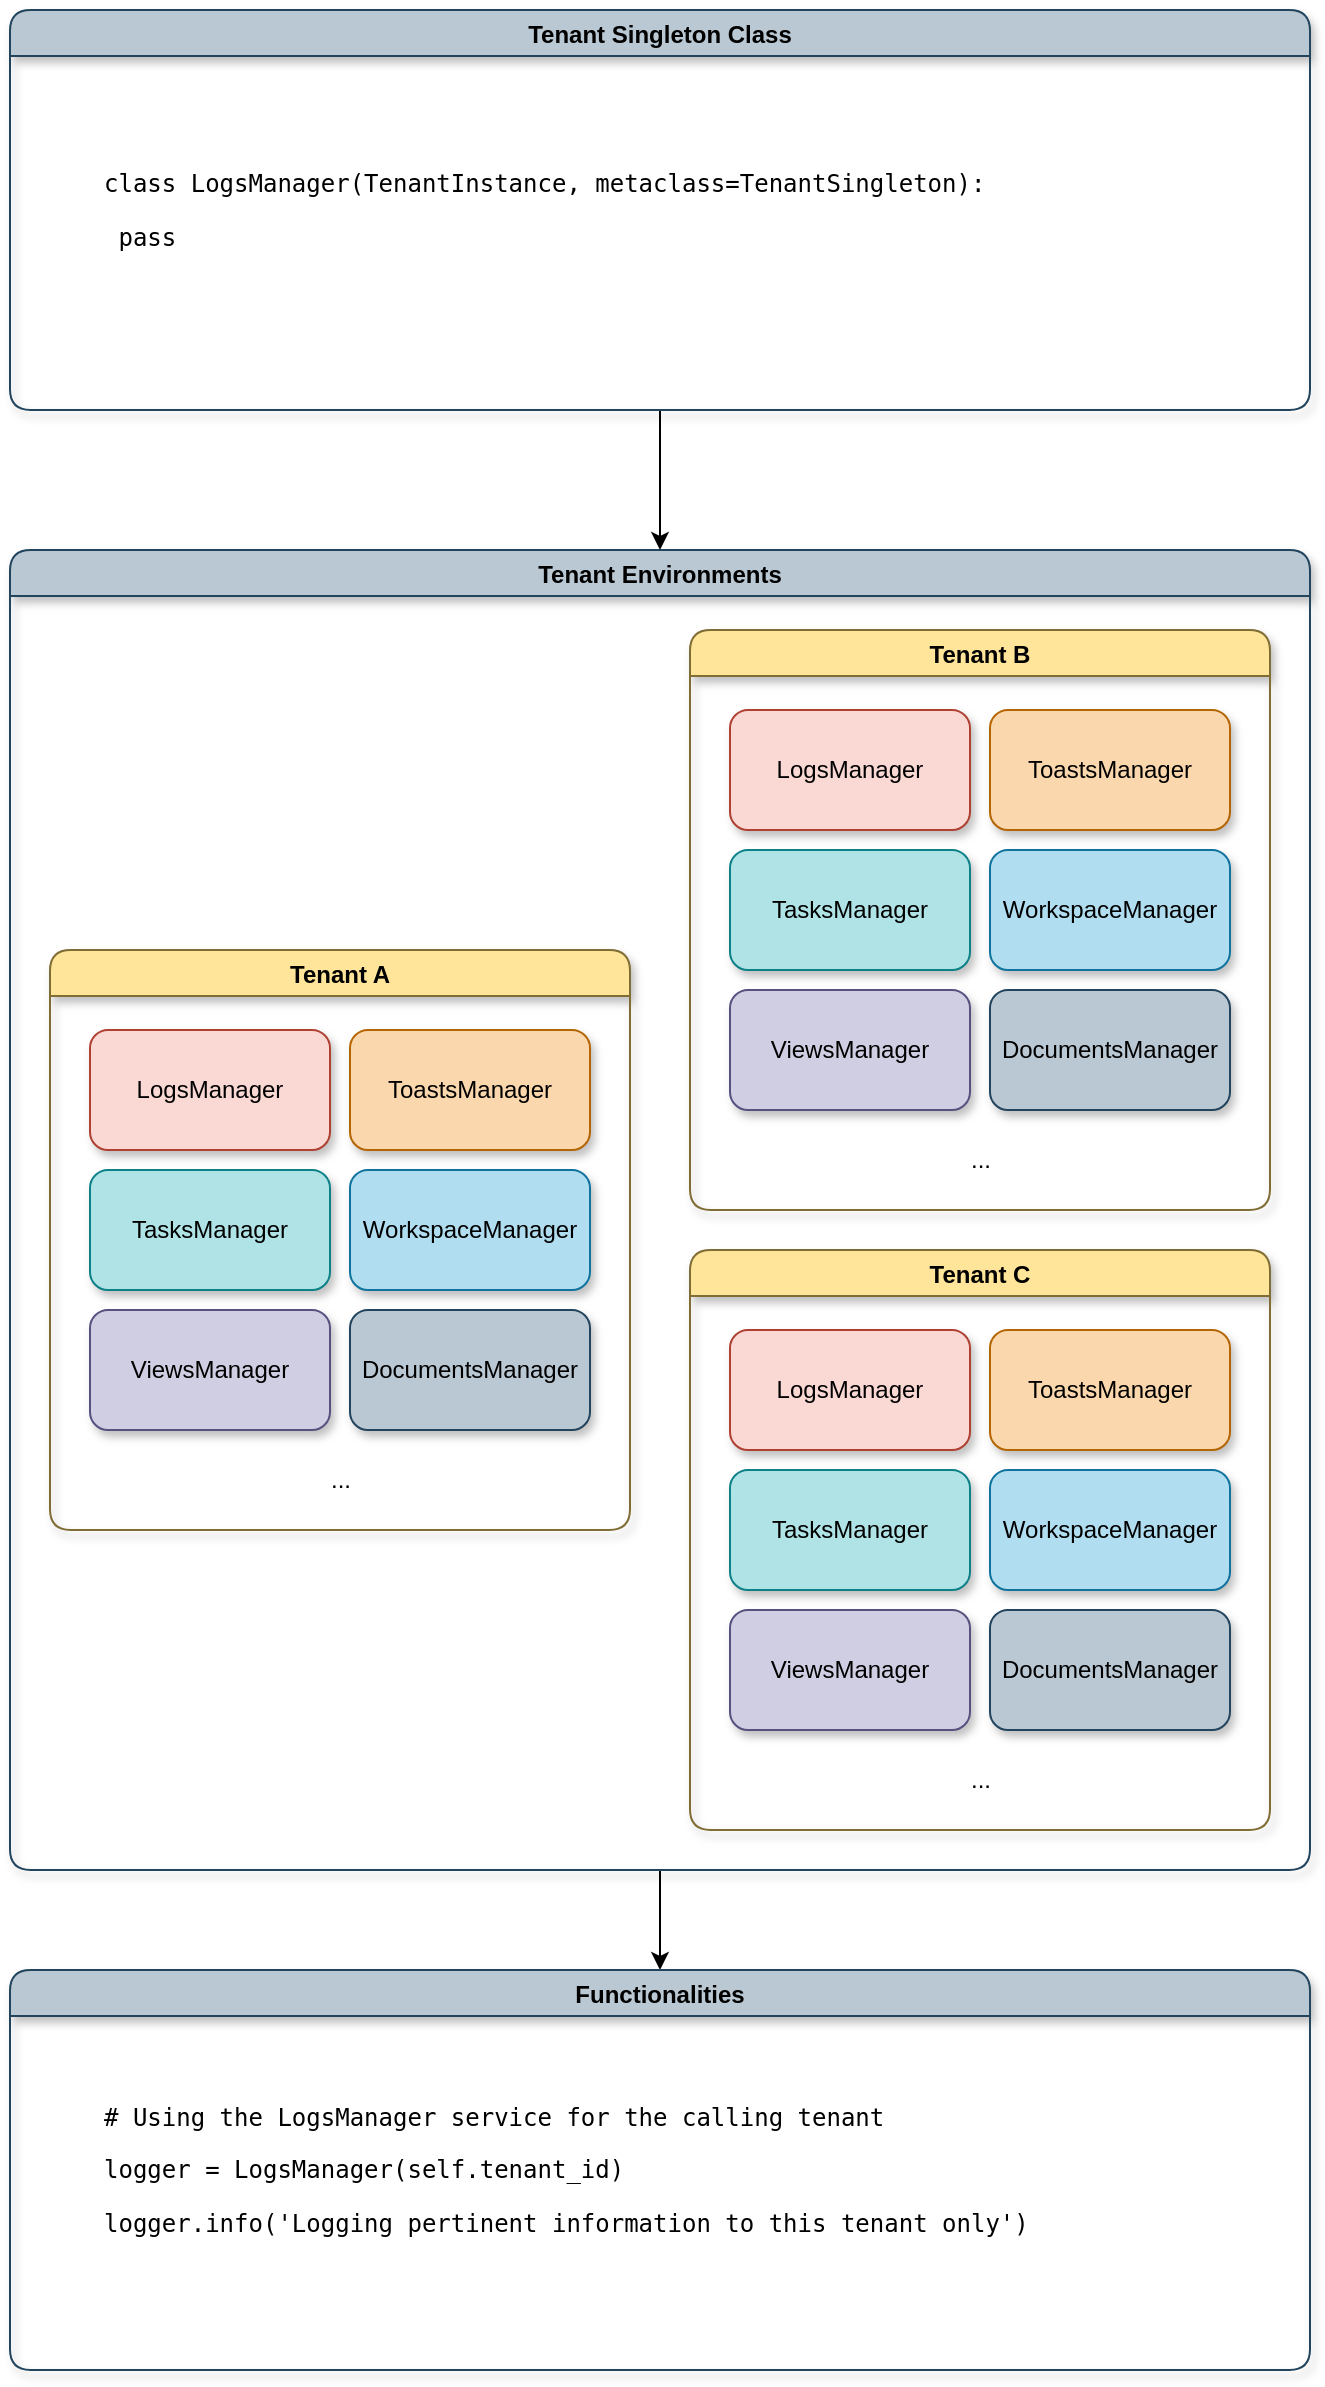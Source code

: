 <mxfile version="20.2.3" type="github">
  <diagram id="64DuCIQcL4uZSUzE0FqQ" name="Page-1">
    <mxGraphModel dx="1454" dy="1026" grid="1" gridSize="10" guides="1" tooltips="1" connect="1" arrows="1" fold="1" page="1" pageScale="1" pageWidth="850" pageHeight="1100" math="0" shadow="0">
      <root>
        <mxCell id="0" />
        <mxCell id="1" parent="0" />
        <mxCell id="dCPXczHfRvb9AmBlDA_u-33" style="edgeStyle=orthogonalEdgeStyle;rounded=0;orthogonalLoop=1;jettySize=auto;html=1;exitX=0.5;exitY=1;exitDx=0;exitDy=0;entryX=0.5;entryY=0;entryDx=0;entryDy=0;startArrow=none;startFill=0;endArrow=classic;endFill=1;" edge="1" parent="1" source="dCPXczHfRvb9AmBlDA_u-29" target="dCPXczHfRvb9AmBlDA_u-30">
          <mxGeometry relative="1" as="geometry" />
        </mxCell>
        <mxCell id="dCPXczHfRvb9AmBlDA_u-29" value="Tenant Environments" style="swimlane;rounded=1;shadow=1;glass=0;strokeColor=#23445d;fillColor=#bac8d3;" vertex="1" parent="1">
          <mxGeometry x="40" y="300" width="650" height="660" as="geometry" />
        </mxCell>
        <mxCell id="dCPXczHfRvb9AmBlDA_u-1" value="Tenant A" style="swimlane;rounded=1;shadow=1;glass=0;strokeColor=#806d33;fillColor=#FFE599;gradientColor=none;" vertex="1" parent="dCPXczHfRvb9AmBlDA_u-29">
          <mxGeometry x="20" y="200" width="290" height="290" as="geometry" />
        </mxCell>
        <mxCell id="dCPXczHfRvb9AmBlDA_u-4" value="ToastsManager" style="rounded=1;whiteSpace=wrap;html=1;shadow=1;glass=0;strokeColor=#b46504;fillColor=#fad7ac;" vertex="1" parent="dCPXczHfRvb9AmBlDA_u-1">
          <mxGeometry x="150" y="40" width="120" height="60" as="geometry" />
        </mxCell>
        <mxCell id="dCPXczHfRvb9AmBlDA_u-5" value="TasksManager" style="rounded=1;whiteSpace=wrap;html=1;shadow=1;glass=0;strokeColor=#0e8088;fillColor=#b0e3e6;" vertex="1" parent="dCPXczHfRvb9AmBlDA_u-1">
          <mxGeometry x="20" y="110" width="120" height="60" as="geometry" />
        </mxCell>
        <mxCell id="dCPXczHfRvb9AmBlDA_u-6" value="WorkspaceManager" style="rounded=1;whiteSpace=wrap;html=1;shadow=1;glass=0;strokeColor=#10739e;fillColor=#b1ddf0;" vertex="1" parent="dCPXczHfRvb9AmBlDA_u-1">
          <mxGeometry x="150" y="110" width="120" height="60" as="geometry" />
        </mxCell>
        <mxCell id="dCPXczHfRvb9AmBlDA_u-7" value="ViewsManager" style="rounded=1;whiteSpace=wrap;html=1;shadow=1;glass=0;strokeColor=#56517e;fillColor=#d0cee2;" vertex="1" parent="dCPXczHfRvb9AmBlDA_u-1">
          <mxGeometry x="20" y="180" width="120" height="60" as="geometry" />
        </mxCell>
        <mxCell id="dCPXczHfRvb9AmBlDA_u-8" value="DocumentsManager" style="rounded=1;whiteSpace=wrap;html=1;shadow=1;glass=0;strokeColor=#23445d;fillColor=#bac8d3;" vertex="1" parent="dCPXczHfRvb9AmBlDA_u-1">
          <mxGeometry x="150" y="180" width="120" height="60" as="geometry" />
        </mxCell>
        <mxCell id="dCPXczHfRvb9AmBlDA_u-3" value="LogsManager" style="rounded=1;whiteSpace=wrap;html=1;shadow=1;glass=0;strokeColor=#ae4132;fillColor=#fad9d5;" vertex="1" parent="dCPXczHfRvb9AmBlDA_u-1">
          <mxGeometry x="20" y="40" width="120" height="60" as="geometry" />
        </mxCell>
        <mxCell id="dCPXczHfRvb9AmBlDA_u-9" value="..." style="text;html=1;align=center;verticalAlign=middle;resizable=0;points=[];autosize=1;strokeColor=none;fillColor=none;" vertex="1" parent="dCPXczHfRvb9AmBlDA_u-1">
          <mxGeometry x="130" y="250" width="30" height="30" as="geometry" />
        </mxCell>
        <mxCell id="dCPXczHfRvb9AmBlDA_u-19" value="Tenant C" style="swimlane;rounded=1;shadow=1;glass=0;strokeColor=#806d33;fillColor=#FFE599;gradientColor=none;" vertex="1" parent="dCPXczHfRvb9AmBlDA_u-29">
          <mxGeometry x="340" y="350" width="290" height="290" as="geometry" />
        </mxCell>
        <mxCell id="dCPXczHfRvb9AmBlDA_u-20" value="ToastsManager" style="rounded=1;whiteSpace=wrap;html=1;shadow=1;glass=0;strokeColor=#b46504;fillColor=#fad7ac;" vertex="1" parent="dCPXczHfRvb9AmBlDA_u-19">
          <mxGeometry x="150" y="40" width="120" height="60" as="geometry" />
        </mxCell>
        <mxCell id="dCPXczHfRvb9AmBlDA_u-21" value="TasksManager" style="rounded=1;whiteSpace=wrap;html=1;shadow=1;glass=0;strokeColor=#0e8088;fillColor=#b0e3e6;" vertex="1" parent="dCPXczHfRvb9AmBlDA_u-19">
          <mxGeometry x="20" y="110" width="120" height="60" as="geometry" />
        </mxCell>
        <mxCell id="dCPXczHfRvb9AmBlDA_u-22" value="WorkspaceManager" style="rounded=1;whiteSpace=wrap;html=1;shadow=1;glass=0;strokeColor=#10739e;fillColor=#b1ddf0;" vertex="1" parent="dCPXczHfRvb9AmBlDA_u-19">
          <mxGeometry x="150" y="110" width="120" height="60" as="geometry" />
        </mxCell>
        <mxCell id="dCPXczHfRvb9AmBlDA_u-23" value="ViewsManager" style="rounded=1;whiteSpace=wrap;html=1;shadow=1;glass=0;strokeColor=#56517e;fillColor=#d0cee2;" vertex="1" parent="dCPXczHfRvb9AmBlDA_u-19">
          <mxGeometry x="20" y="180" width="120" height="60" as="geometry" />
        </mxCell>
        <mxCell id="dCPXczHfRvb9AmBlDA_u-24" value="DocumentsManager" style="rounded=1;whiteSpace=wrap;html=1;shadow=1;glass=0;strokeColor=#23445d;fillColor=#bac8d3;" vertex="1" parent="dCPXczHfRvb9AmBlDA_u-19">
          <mxGeometry x="150" y="180" width="120" height="60" as="geometry" />
        </mxCell>
        <mxCell id="dCPXczHfRvb9AmBlDA_u-25" value="LogsManager" style="rounded=1;whiteSpace=wrap;html=1;shadow=1;glass=0;strokeColor=#ae4132;fillColor=#fad9d5;" vertex="1" parent="dCPXczHfRvb9AmBlDA_u-19">
          <mxGeometry x="20" y="40" width="120" height="60" as="geometry" />
        </mxCell>
        <mxCell id="dCPXczHfRvb9AmBlDA_u-26" value="..." style="text;html=1;align=center;verticalAlign=middle;resizable=0;points=[];autosize=1;strokeColor=none;fillColor=none;" vertex="1" parent="dCPXczHfRvb9AmBlDA_u-19">
          <mxGeometry x="130" y="250" width="30" height="30" as="geometry" />
        </mxCell>
        <mxCell id="dCPXczHfRvb9AmBlDA_u-11" value="Tenant B" style="swimlane;rounded=1;shadow=1;glass=0;strokeColor=#806d33;fillColor=#FFE599;gradientColor=none;" vertex="1" parent="dCPXczHfRvb9AmBlDA_u-29">
          <mxGeometry x="340" y="40" width="290" height="290" as="geometry" />
        </mxCell>
        <mxCell id="dCPXczHfRvb9AmBlDA_u-12" value="ToastsManager" style="rounded=1;whiteSpace=wrap;html=1;shadow=1;glass=0;strokeColor=#b46504;fillColor=#fad7ac;" vertex="1" parent="dCPXczHfRvb9AmBlDA_u-11">
          <mxGeometry x="150" y="40" width="120" height="60" as="geometry" />
        </mxCell>
        <mxCell id="dCPXczHfRvb9AmBlDA_u-13" value="TasksManager" style="rounded=1;whiteSpace=wrap;html=1;shadow=1;glass=0;strokeColor=#0e8088;fillColor=#b0e3e6;" vertex="1" parent="dCPXczHfRvb9AmBlDA_u-11">
          <mxGeometry x="20" y="110" width="120" height="60" as="geometry" />
        </mxCell>
        <mxCell id="dCPXczHfRvb9AmBlDA_u-14" value="WorkspaceManager" style="rounded=1;whiteSpace=wrap;html=1;shadow=1;glass=0;strokeColor=#10739e;fillColor=#b1ddf0;" vertex="1" parent="dCPXczHfRvb9AmBlDA_u-11">
          <mxGeometry x="150" y="110" width="120" height="60" as="geometry" />
        </mxCell>
        <mxCell id="dCPXczHfRvb9AmBlDA_u-15" value="ViewsManager" style="rounded=1;whiteSpace=wrap;html=1;shadow=1;glass=0;strokeColor=#56517e;fillColor=#d0cee2;" vertex="1" parent="dCPXczHfRvb9AmBlDA_u-11">
          <mxGeometry x="20" y="180" width="120" height="60" as="geometry" />
        </mxCell>
        <mxCell id="dCPXczHfRvb9AmBlDA_u-16" value="DocumentsManager" style="rounded=1;whiteSpace=wrap;html=1;shadow=1;glass=0;strokeColor=#23445d;fillColor=#bac8d3;" vertex="1" parent="dCPXczHfRvb9AmBlDA_u-11">
          <mxGeometry x="150" y="180" width="120" height="60" as="geometry" />
        </mxCell>
        <mxCell id="dCPXczHfRvb9AmBlDA_u-17" value="LogsManager" style="rounded=1;whiteSpace=wrap;html=1;shadow=1;glass=0;strokeColor=#ae4132;fillColor=#fad9d5;" vertex="1" parent="dCPXczHfRvb9AmBlDA_u-11">
          <mxGeometry x="20" y="40" width="120" height="60" as="geometry" />
        </mxCell>
        <mxCell id="dCPXczHfRvb9AmBlDA_u-18" value="..." style="text;html=1;align=center;verticalAlign=middle;resizable=0;points=[];autosize=1;strokeColor=none;fillColor=none;" vertex="1" parent="dCPXczHfRvb9AmBlDA_u-11">
          <mxGeometry x="130" y="250" width="30" height="30" as="geometry" />
        </mxCell>
        <mxCell id="dCPXczHfRvb9AmBlDA_u-30" value="Functionalities" style="swimlane;rounded=1;shadow=1;glass=0;strokeColor=#23445d;fillColor=#bac8d3;" vertex="1" parent="1">
          <mxGeometry x="40" y="1010" width="650" height="200" as="geometry" />
        </mxCell>
        <mxCell id="dCPXczHfRvb9AmBlDA_u-31" value="&lt;pre&gt;# Using the LogsManager service for the calling tenant&lt;/pre&gt;&lt;pre&gt;logger = LogsManager(self.tenant_id)&lt;/pre&gt;&lt;pre&gt;logger.info(&#39;Logging pertinent information to this tenant only&#39;)&lt;/pre&gt;" style="text;html=1;align=left;verticalAlign=middle;resizable=0;points=[];autosize=1;strokeColor=none;fillColor=none;" vertex="1" parent="dCPXczHfRvb9AmBlDA_u-30">
          <mxGeometry x="45" y="50" width="480" height="100" as="geometry" />
        </mxCell>
        <mxCell id="dCPXczHfRvb9AmBlDA_u-36" style="edgeStyle=orthogonalEdgeStyle;rounded=0;orthogonalLoop=1;jettySize=auto;html=1;exitX=0.5;exitY=1;exitDx=0;exitDy=0;entryX=0.5;entryY=0;entryDx=0;entryDy=0;startArrow=none;startFill=0;endArrow=classic;endFill=1;" edge="1" parent="1" source="dCPXczHfRvb9AmBlDA_u-34" target="dCPXczHfRvb9AmBlDA_u-29">
          <mxGeometry relative="1" as="geometry" />
        </mxCell>
        <mxCell id="dCPXczHfRvb9AmBlDA_u-34" value="Tenant Singleton Class" style="swimlane;rounded=1;shadow=1;glass=0;strokeColor=#23445d;fillColor=#bac8d3;" vertex="1" parent="1">
          <mxGeometry x="40" y="30" width="650" height="200" as="geometry" />
        </mxCell>
        <mxCell id="dCPXczHfRvb9AmBlDA_u-35" value="&lt;pre&gt;class LogsManager(TenantInstance, metaclass=TenantSingleton):&lt;/pre&gt;&lt;pre&gt;&lt;span style=&quot;white-space: pre;&quot;&gt;	pass&lt;/span&gt;&lt;br&gt;&lt;/pre&gt;" style="text;html=1;align=left;verticalAlign=middle;resizable=0;points=[];autosize=1;strokeColor=none;fillColor=none;" vertex="1" parent="dCPXczHfRvb9AmBlDA_u-34">
          <mxGeometry x="45" y="60" width="460" height="80" as="geometry" />
        </mxCell>
      </root>
    </mxGraphModel>
  </diagram>
</mxfile>
